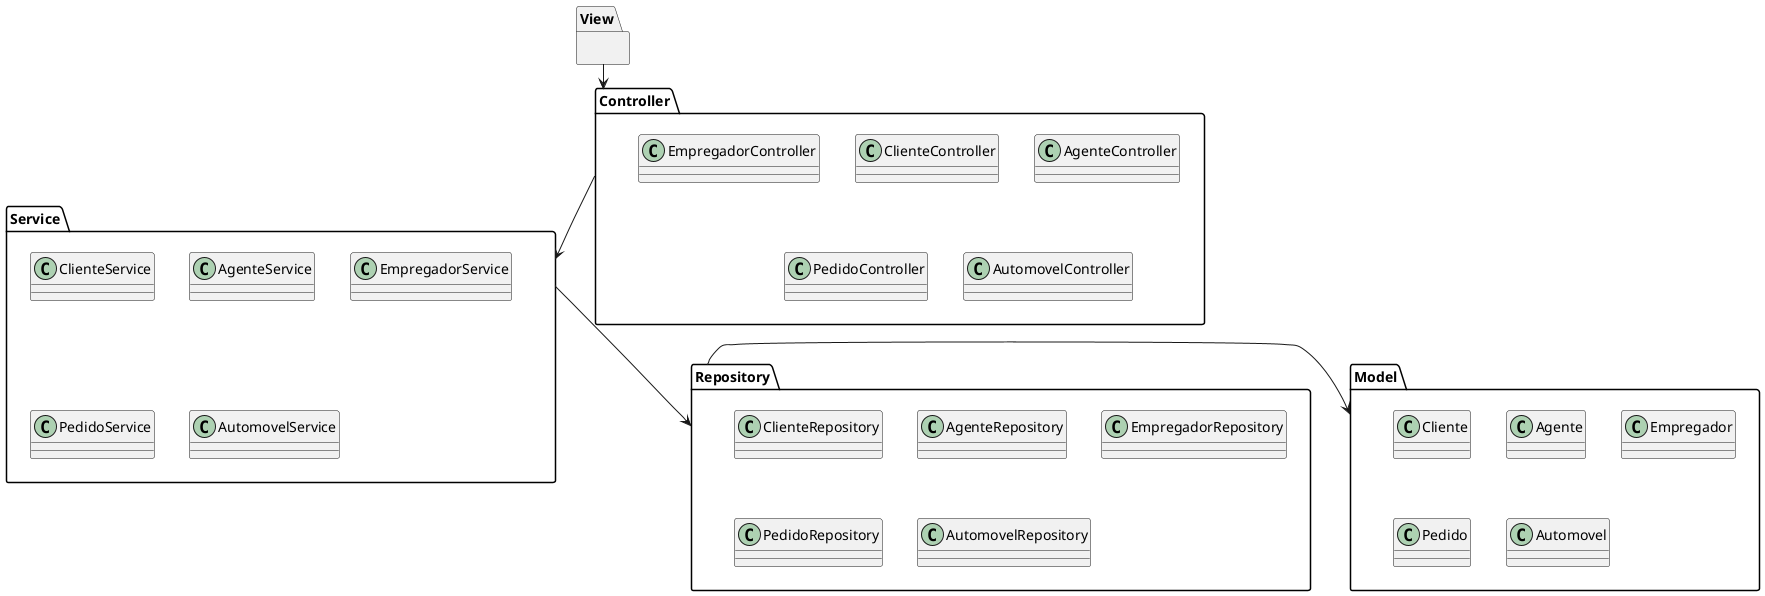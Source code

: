 @startuml Pacotes MVC

View --> Controller
Controller --> Service
Service -> Repository
Repository-> Model

package Model {
    class Cliente
    class Agente
    class Empregador
    class Pedido
    class Automovel
    class Empregador
}

package View {
}

package Controller {
    class ClienteController
    class AgenteController
    class EmpregadorController
    class PedidoController
    class AutomovelController
    class EmpregadorController
}

package Service {
    class ClienteService
    class AgenteService
    class EmpregadorService
    class PedidoService
    class AutomovelService
    class EmpregadorService
}

package Repository {
    class ClienteRepository
    class AgenteRepository
    class EmpregadorRepository
    class PedidoRepository
    class AutomovelRepository
    class EmpregadorRepository
}

@enduml
